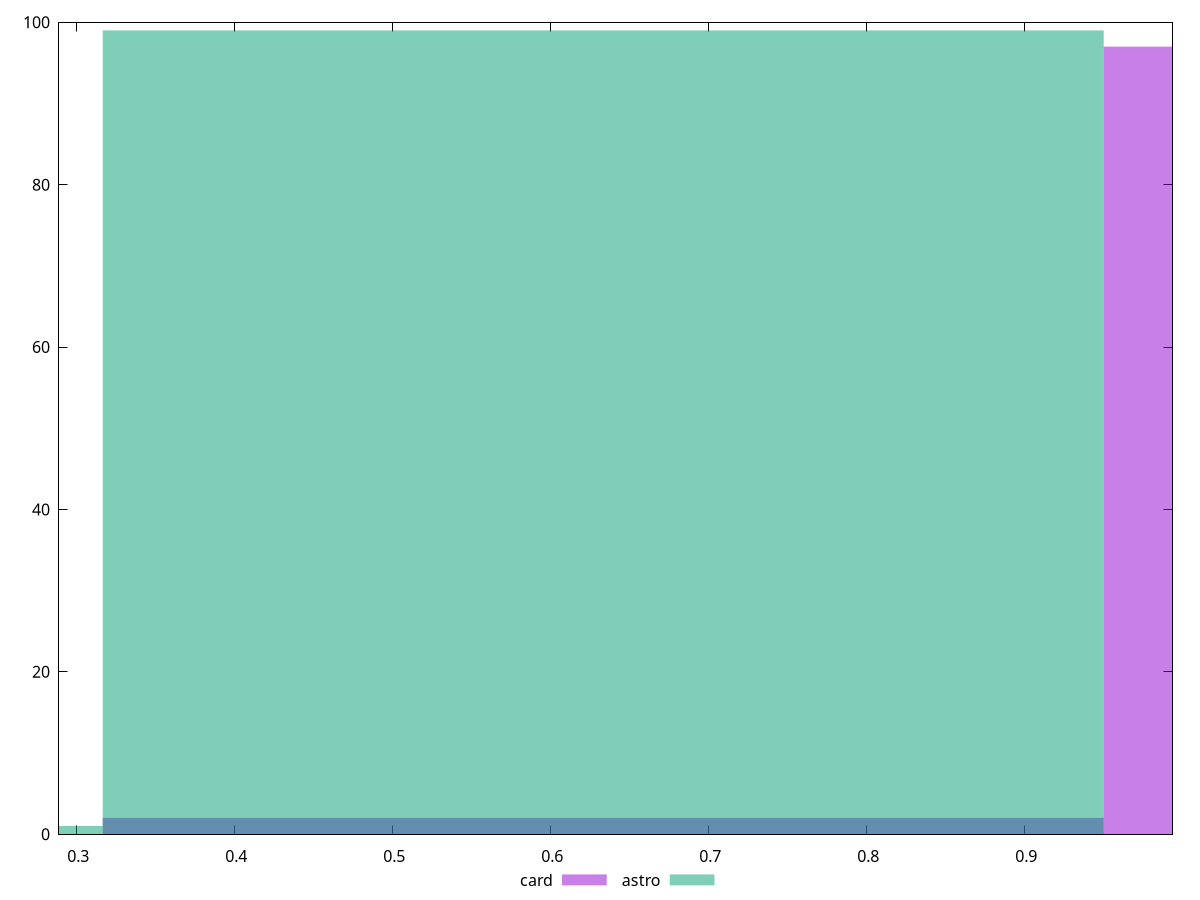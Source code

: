 reset

$card <<EOF
1.267028105731412 97
0.633514052865706 2
EOF

$astro <<EOF
0 1
0.633514052865706 99
EOF

set key outside below
set boxwidth 0.633514052865706
set xrange [0.2891005246134949:0.9937960584763349]
set yrange [0:100]
set trange [0:100]
set style fill transparent solid 0.5 noborder
set terminal svg size 640, 500 enhanced background rgb 'white'
set output "reports/report_00030_2021-02-24T20-42-31.540Z/meta/pScore/comparison/histogram/2_vs_3.svg"

plot $card title "card" with boxes, \
     $astro title "astro" with boxes

reset
